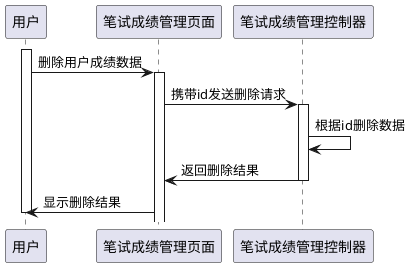 @startuml written_delete

participant 用户
participant 笔试成绩管理页面
participant 笔试成绩管理控制器


activate 用户
用户 -> 笔试成绩管理页面: 删除用户成绩数据
activate 笔试成绩管理页面

笔试成绩管理页面 -> 笔试成绩管理控制器: 携带id发送删除请求
activate 笔试成绩管理控制器

笔试成绩管理控制器 -> 笔试成绩管理控制器: 根据id删除数据

笔试成绩管理控制器 -> 笔试成绩管理页面: 返回删除结果
deactivate 笔试成绩管理控制器

笔试成绩管理页面 -> 用户: 显示删除结果
deactivate 用户

@enduml
